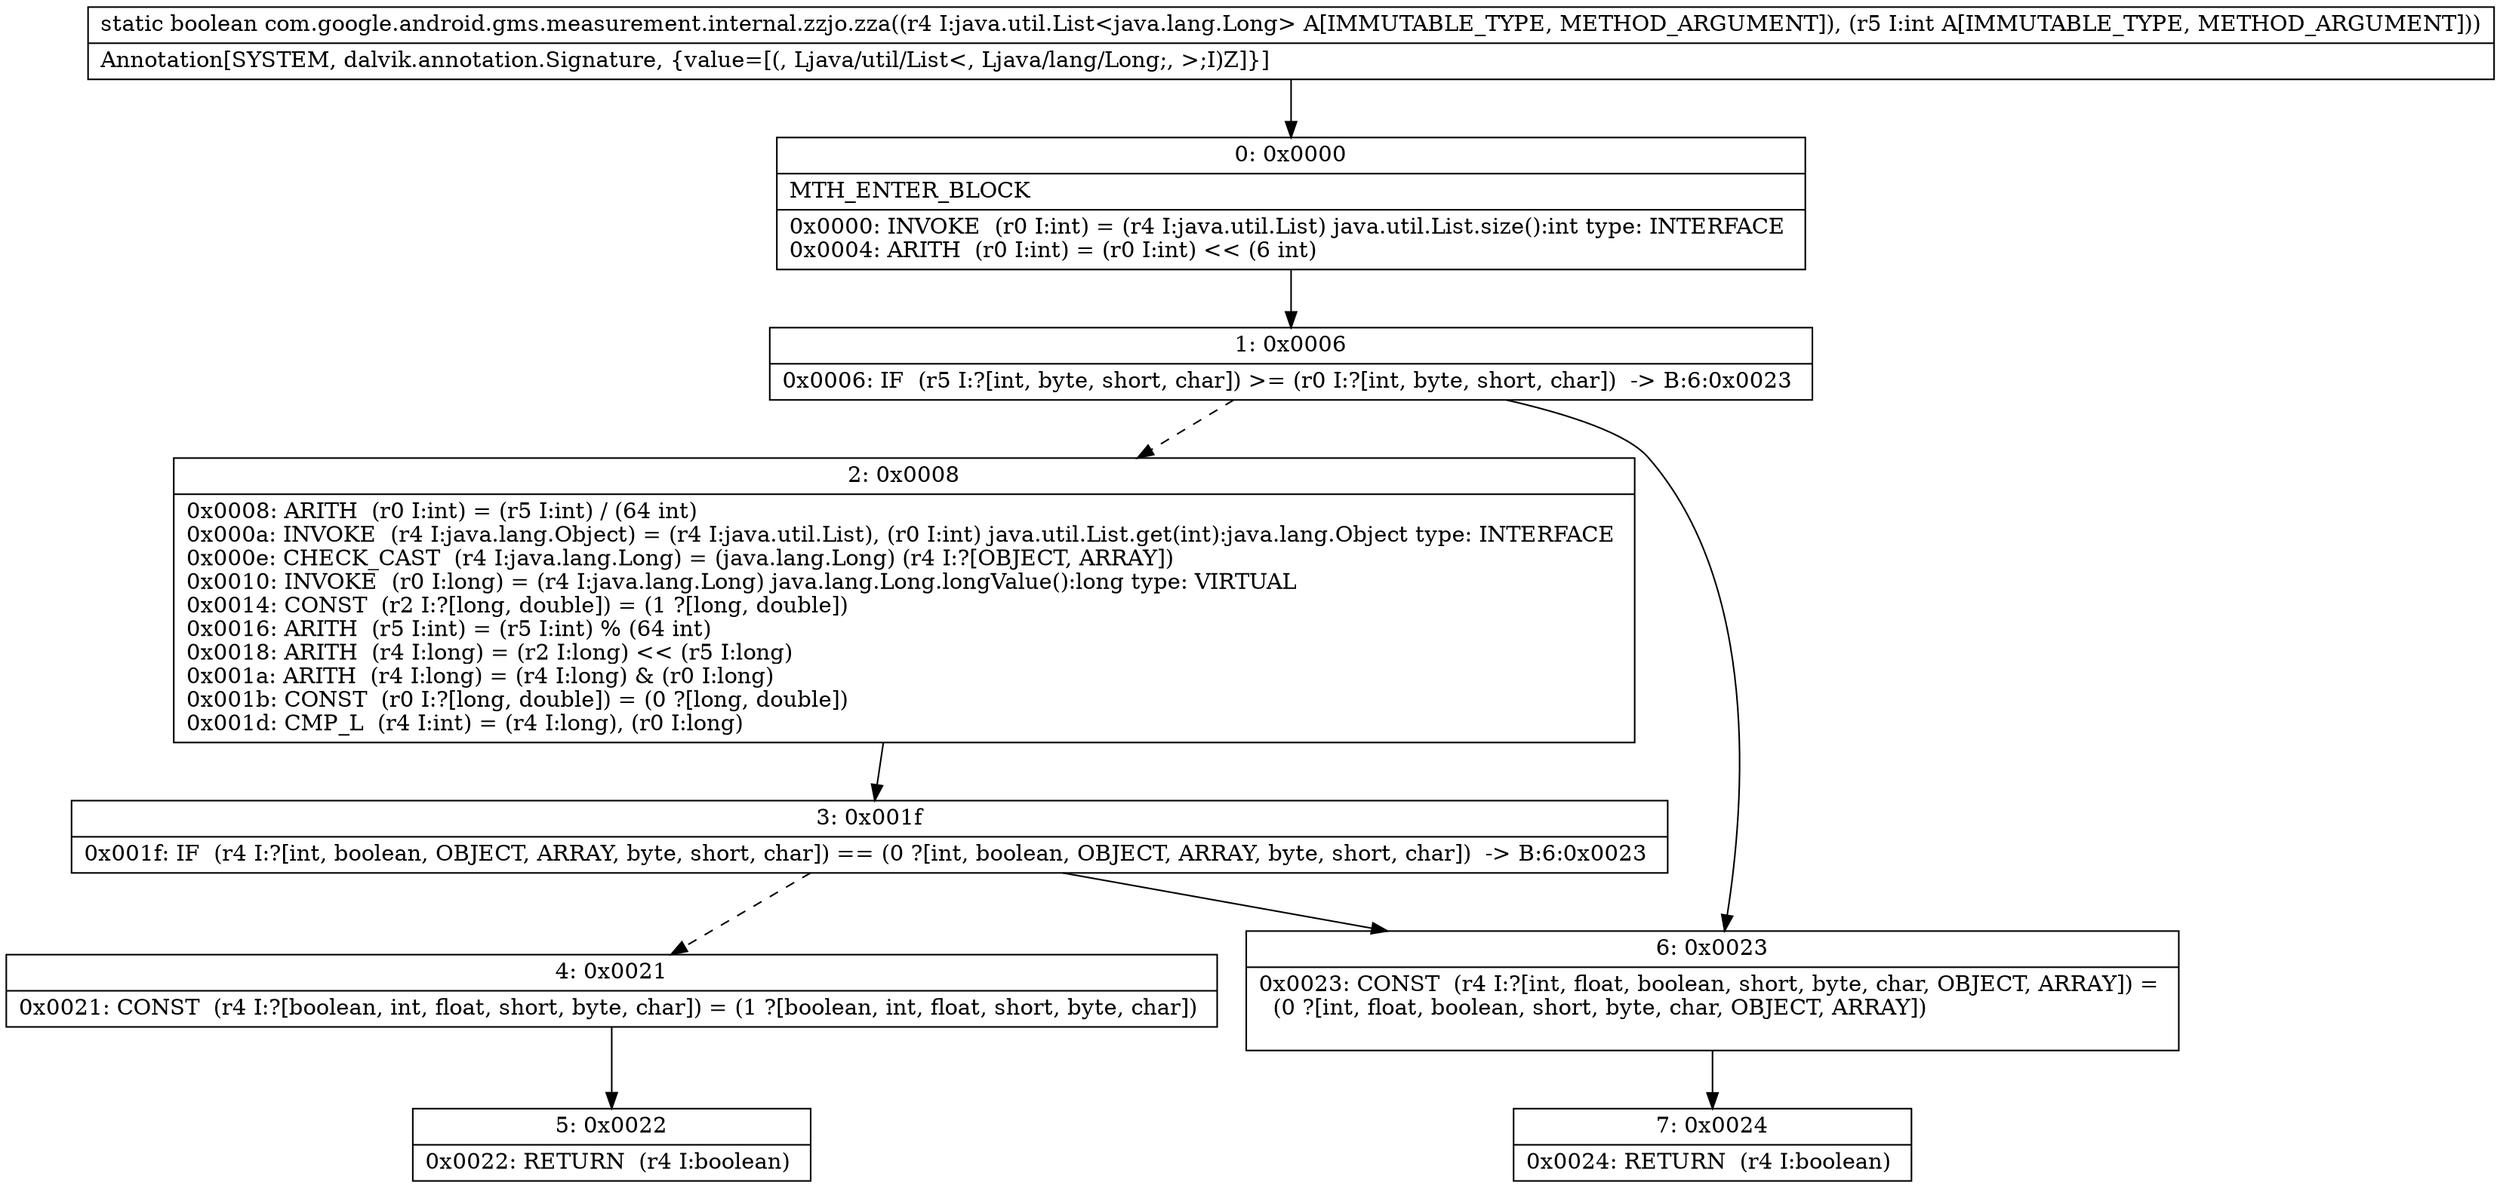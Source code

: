 digraph "CFG forcom.google.android.gms.measurement.internal.zzjo.zza(Ljava\/util\/List;I)Z" {
Node_0 [shape=record,label="{0\:\ 0x0000|MTH_ENTER_BLOCK\l|0x0000: INVOKE  (r0 I:int) = (r4 I:java.util.List) java.util.List.size():int type: INTERFACE \l0x0004: ARITH  (r0 I:int) = (r0 I:int) \<\< (6 int) \l}"];
Node_1 [shape=record,label="{1\:\ 0x0006|0x0006: IF  (r5 I:?[int, byte, short, char]) \>= (r0 I:?[int, byte, short, char])  \-\> B:6:0x0023 \l}"];
Node_2 [shape=record,label="{2\:\ 0x0008|0x0008: ARITH  (r0 I:int) = (r5 I:int) \/ (64 int) \l0x000a: INVOKE  (r4 I:java.lang.Object) = (r4 I:java.util.List), (r0 I:int) java.util.List.get(int):java.lang.Object type: INTERFACE \l0x000e: CHECK_CAST  (r4 I:java.lang.Long) = (java.lang.Long) (r4 I:?[OBJECT, ARRAY]) \l0x0010: INVOKE  (r0 I:long) = (r4 I:java.lang.Long) java.lang.Long.longValue():long type: VIRTUAL \l0x0014: CONST  (r2 I:?[long, double]) = (1 ?[long, double]) \l0x0016: ARITH  (r5 I:int) = (r5 I:int) % (64 int) \l0x0018: ARITH  (r4 I:long) = (r2 I:long) \<\< (r5 I:long) \l0x001a: ARITH  (r4 I:long) = (r4 I:long) & (r0 I:long) \l0x001b: CONST  (r0 I:?[long, double]) = (0 ?[long, double]) \l0x001d: CMP_L  (r4 I:int) = (r4 I:long), (r0 I:long) \l}"];
Node_3 [shape=record,label="{3\:\ 0x001f|0x001f: IF  (r4 I:?[int, boolean, OBJECT, ARRAY, byte, short, char]) == (0 ?[int, boolean, OBJECT, ARRAY, byte, short, char])  \-\> B:6:0x0023 \l}"];
Node_4 [shape=record,label="{4\:\ 0x0021|0x0021: CONST  (r4 I:?[boolean, int, float, short, byte, char]) = (1 ?[boolean, int, float, short, byte, char]) \l}"];
Node_5 [shape=record,label="{5\:\ 0x0022|0x0022: RETURN  (r4 I:boolean) \l}"];
Node_6 [shape=record,label="{6\:\ 0x0023|0x0023: CONST  (r4 I:?[int, float, boolean, short, byte, char, OBJECT, ARRAY]) = \l  (0 ?[int, float, boolean, short, byte, char, OBJECT, ARRAY])\l \l}"];
Node_7 [shape=record,label="{7\:\ 0x0024|0x0024: RETURN  (r4 I:boolean) \l}"];
MethodNode[shape=record,label="{static boolean com.google.android.gms.measurement.internal.zzjo.zza((r4 I:java.util.List\<java.lang.Long\> A[IMMUTABLE_TYPE, METHOD_ARGUMENT]), (r5 I:int A[IMMUTABLE_TYPE, METHOD_ARGUMENT]))  | Annotation[SYSTEM, dalvik.annotation.Signature, \{value=[(, Ljava\/util\/List\<, Ljava\/lang\/Long;, \>;I)Z]\}]\l}"];
MethodNode -> Node_0;
Node_0 -> Node_1;
Node_1 -> Node_2[style=dashed];
Node_1 -> Node_6;
Node_2 -> Node_3;
Node_3 -> Node_4[style=dashed];
Node_3 -> Node_6;
Node_4 -> Node_5;
Node_6 -> Node_7;
}

